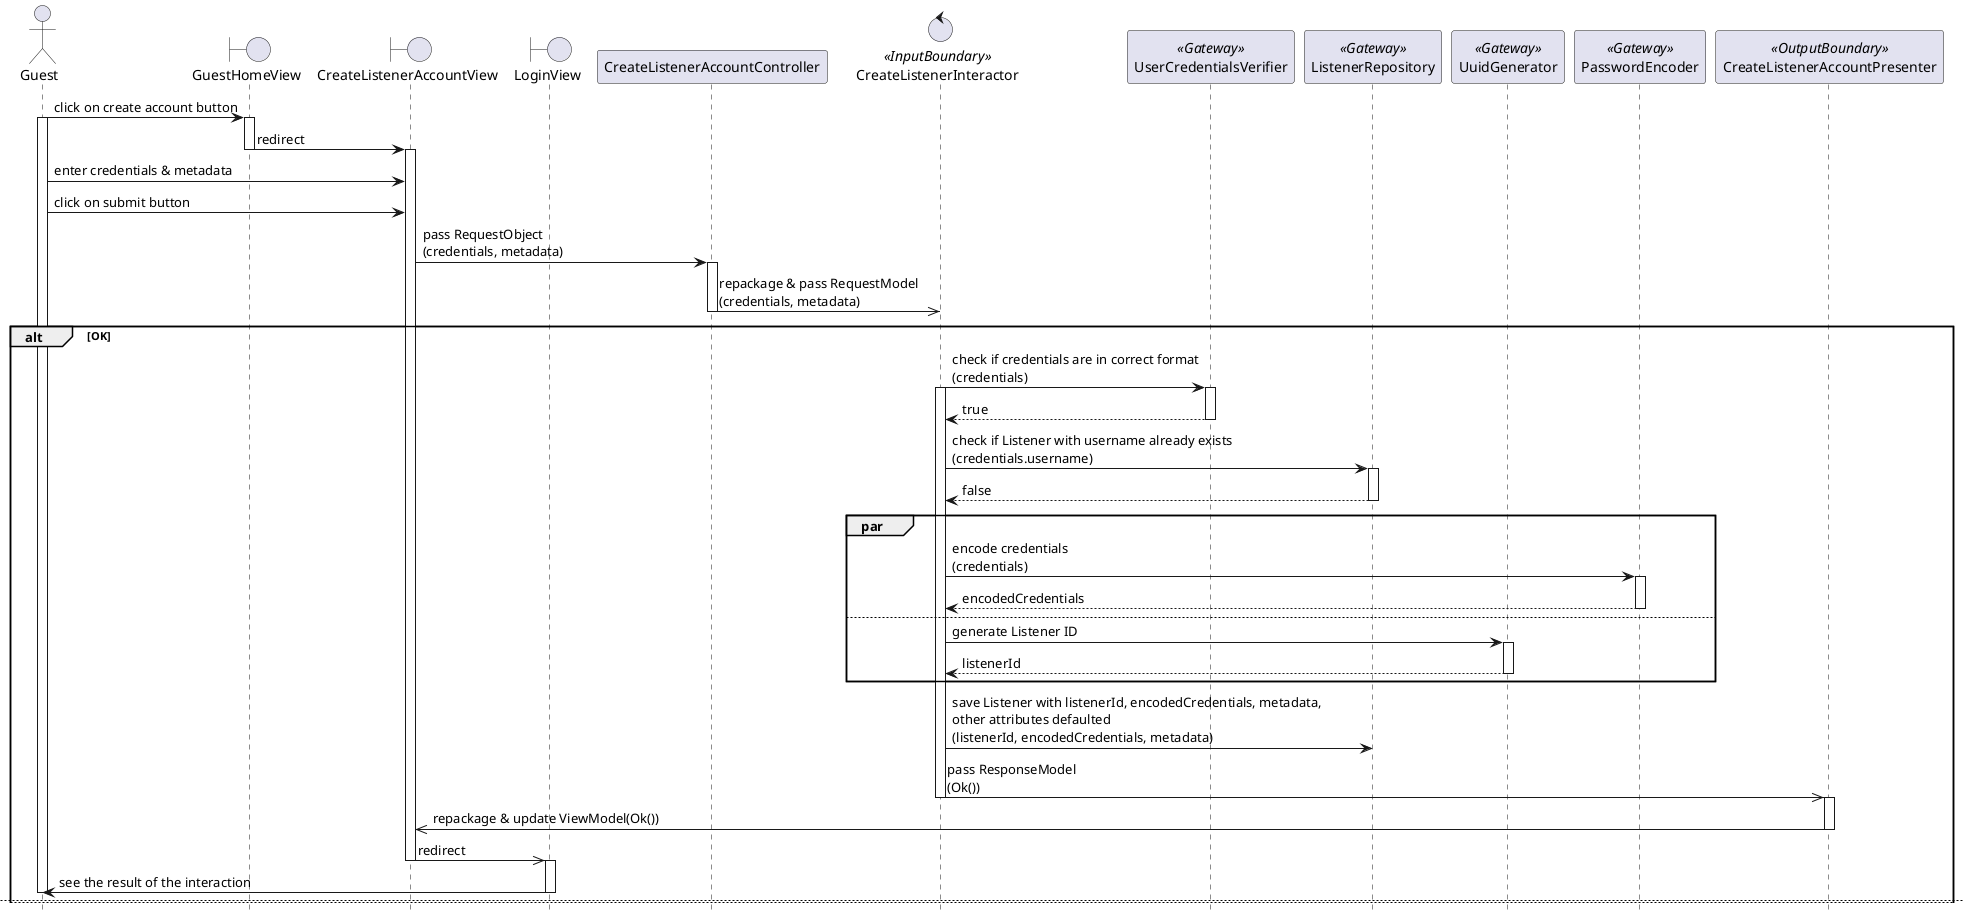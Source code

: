 @startuml

hide footbox
skinparam BackgroundColor transparent

actor Guest
boundary GuestHomeView
boundary CreateListenerAccountView
boundary LoginView
participant CreateListenerAccountController
control CreateListenerInteractor <<InputBoundary>>
participant UserCredentialsVerifier <<Gateway>>
participant ListenerRepository <<Gateway>>
participant UuidGenerator <<Gateway>>
participant PasswordEncoder <<Gateway>>
participant CreateListenerAccountPresenter <<OutputBoundary>>

Guest -> GuestHomeView: click on create account button
activate Guest
activate GuestHomeView

GuestHomeView -> CreateListenerAccountView: redirect
deactivate GuestHomeView
activate CreateListenerAccountView

Guest -> CreateListenerAccountView: enter credentials & metadata
Guest -> CreateListenerAccountView: click on submit button
CreateListenerAccountView -> CreateListenerAccountController: pass RequestObject\n(credentials, metadata)
activate CreateListenerAccountController

CreateListenerAccountController ->> CreateListenerInteractor: repackage & pass RequestModel\n(credentials, metadata)
deactivate CreateListenerAccountController

alt OK
    CreateListenerInteractor -> UserCredentialsVerifier: check if credentials are in correct format\n(credentials)
    activate CreateListenerInteractor
    activate UserCredentialsVerifier
    return true
    deactivate UserCredentialsVerifier

    CreateListenerInteractor -> ListenerRepository: check if Listener with username already exists\n(credentials.username)
    activate ListenerRepository
    return false
    
    par
    CreateListenerInteractor -> PasswordEncoder: encode credentials\n(credentials)
    activate PasswordEncoder
    return encodedCredentials
    deactivate PasswordEncoder

    else
    CreateListenerInteractor -> UuidGenerator: generate Listener ID
    activate UuidGenerator
    return listenerId
    deactivate UuidGenerator

    end

    CreateListenerInteractor -> ListenerRepository: save Listener with listenerId, encodedCredentials, metadata,\nother attributes defaulted\n(listenerId, encodedCredentials, metadata)
    deactivate ListenerRepository
    
    CreateListenerInteractor ->> CreateListenerAccountPresenter: pass ResponseModel\n(Ok())
    deactivate CreateListenerInteractor
    activate CreateListenerAccountPresenter

    CreateListenerAccountPresenter ->> CreateListenerAccountView: repackage & update ViewModel(Ok())
    deactivate CreateListenerAccountPresenter

    CreateListenerAccountView ->> LoginView: redirect
    deactivate CreateListenerAccountView
    activate LoginView

    LoginView -> Guest: see the result of the interaction
    deactivate LoginView
    deactivate Guest
    newpage

else Error: Credentials are in incorrect format
    CreateListenerInteractor -> UserCredentialsVerifier: check if credentials are in correct format\n(credentials)
    activate CreateListenerAccountView
    activate Guest
    activate CreateListenerInteractor
    activate UserCredentialsVerifier
    return false
    deactivate UserCredentialsVerifier

    CreateListenerInteractor ->> CreateListenerAccountPresenter: pass ResponseModel\n(Err(CredentialsMalformed))
    deactivate CreateListenerInteractor
    activate CreateListenerAccountPresenter

    CreateListenerAccountPresenter ->> CreateListenerAccountView: repackage & update ViewModel(Err(CredentialsMalformed))
    deactivate CreateListenerAccountPresenter

    CreateListenerAccountView -> Guest: see the result of the interaction
    deactivate CreateListenerAccountView
    deactivate Guest

else Error: Username already exists
    CreateListenerInteractor -> UserCredentialsVerifier: check if credentials are in correct format\n(credentials)
    activate CreateListenerAccountView
    activate Guest
    activate CreateListenerInteractor
    activate UserCredentialsVerifier
    return true
    deactivate UserCredentialsVerifier

    CreateListenerInteractor -> ListenerRepository: check if Listener with username already exists\n(credentials.username)
    activate ListenerRepository
    return true

    CreateListenerInteractor ->> CreateListenerAccountPresenter: pass ResponseModel\n(Err(UserAlreadyExists))
    deactivate CreateListenerInteractor
    activate CreateListenerAccountPresenter

    CreateListenerAccountPresenter ->> CreateListenerAccountView: repackage & update ViewModel(Err(UserAlreadyExists))
    deactivate CreateListenerAccountPresenter

    CreateListenerAccountView -> Guest: see the result of the interaction
    deactivate CreateListenerAccountView
    deactivate Guest

end

@enduml
